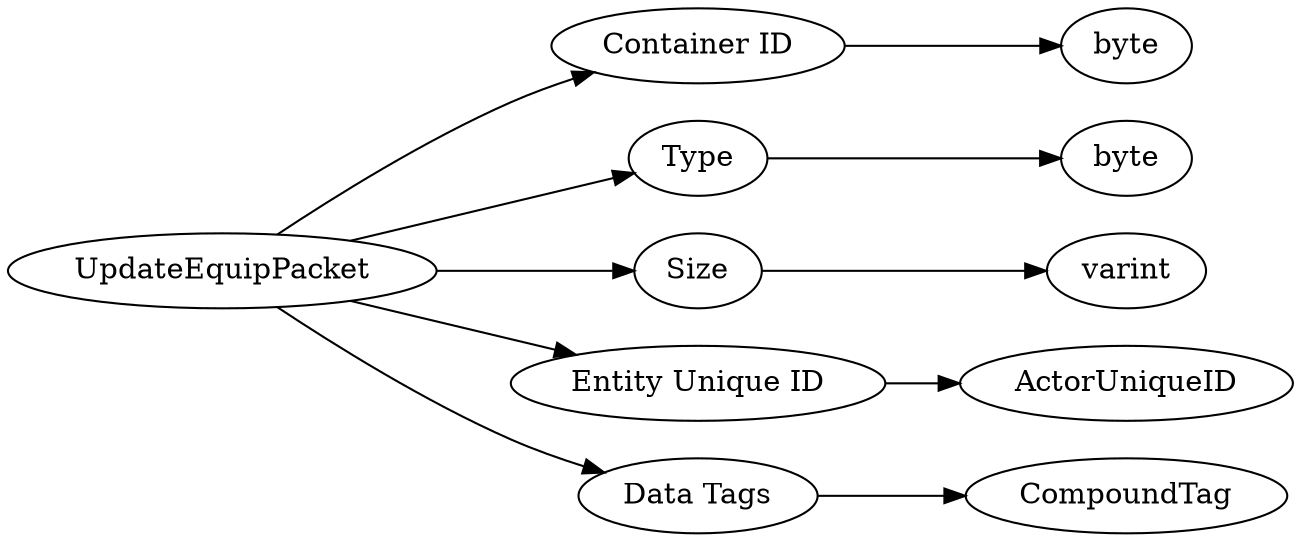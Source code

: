 digraph "UpdateEquipPacket" {
rankdir = LR
0
0 -> 1
1 -> 2
0 -> 3
3 -> 4
0 -> 5
5 -> 6
0 -> 7
7 -> 8
0 -> 9
9 -> 10

0 [label="UpdateEquipPacket",comment="name: \"UpdateEquipPacket\", typeName: \"\", id: 0, branchId: 81, recurseId: -1, attributes: 0, notes: \"\""];
1 [label="Container ID",comment="name: \"Container ID\", typeName: \"\", id: 1, branchId: 0, recurseId: -1, attributes: 0, notes: \"\""];
2 [label="byte",comment="name: \"byte\", typeName: \"\", id: 2, branchId: 0, recurseId: -1, attributes: 512, notes: \"\""];
3 [label="Type",comment="name: \"Type\", typeName: \"\", id: 3, branchId: 0, recurseId: -1, attributes: 0, notes: \"\""];
4 [label="byte",comment="name: \"byte\", typeName: \"\", id: 4, branchId: 0, recurseId: -1, attributes: 512, notes: \"\""];
5 [label="Size",comment="name: \"Size\", typeName: \"\", id: 5, branchId: 0, recurseId: -1, attributes: 0, notes: \"\""];
6 [label="varint",comment="name: \"varint\", typeName: \"\", id: 6, branchId: 0, recurseId: -1, attributes: 512, notes: \"\""];
7 [label="Entity Unique ID",comment="name: \"Entity Unique ID\", typeName: \"ActorUniqueID\", id: 7, branchId: 0, recurseId: -1, attributes: 256, notes: \"\""];
8 [label="ActorUniqueID",comment="name: \"ActorUniqueID\", typeName: \"\", id: 8, branchId: 0, recurseId: -1, attributes: 512, notes: \"\""];
9 [label="Data Tags",comment="name: \"Data Tags\", typeName: \"CompoundTag\", id: 9, branchId: 0, recurseId: -1, attributes: 256, notes: \"\""];
10 [label="CompoundTag",comment="name: \"CompoundTag\", typeName: \"\", id: 10, branchId: 0, recurseId: -1, attributes: 512, notes: \"\""];
{ rank = max;2;4;6;8;10}

}
